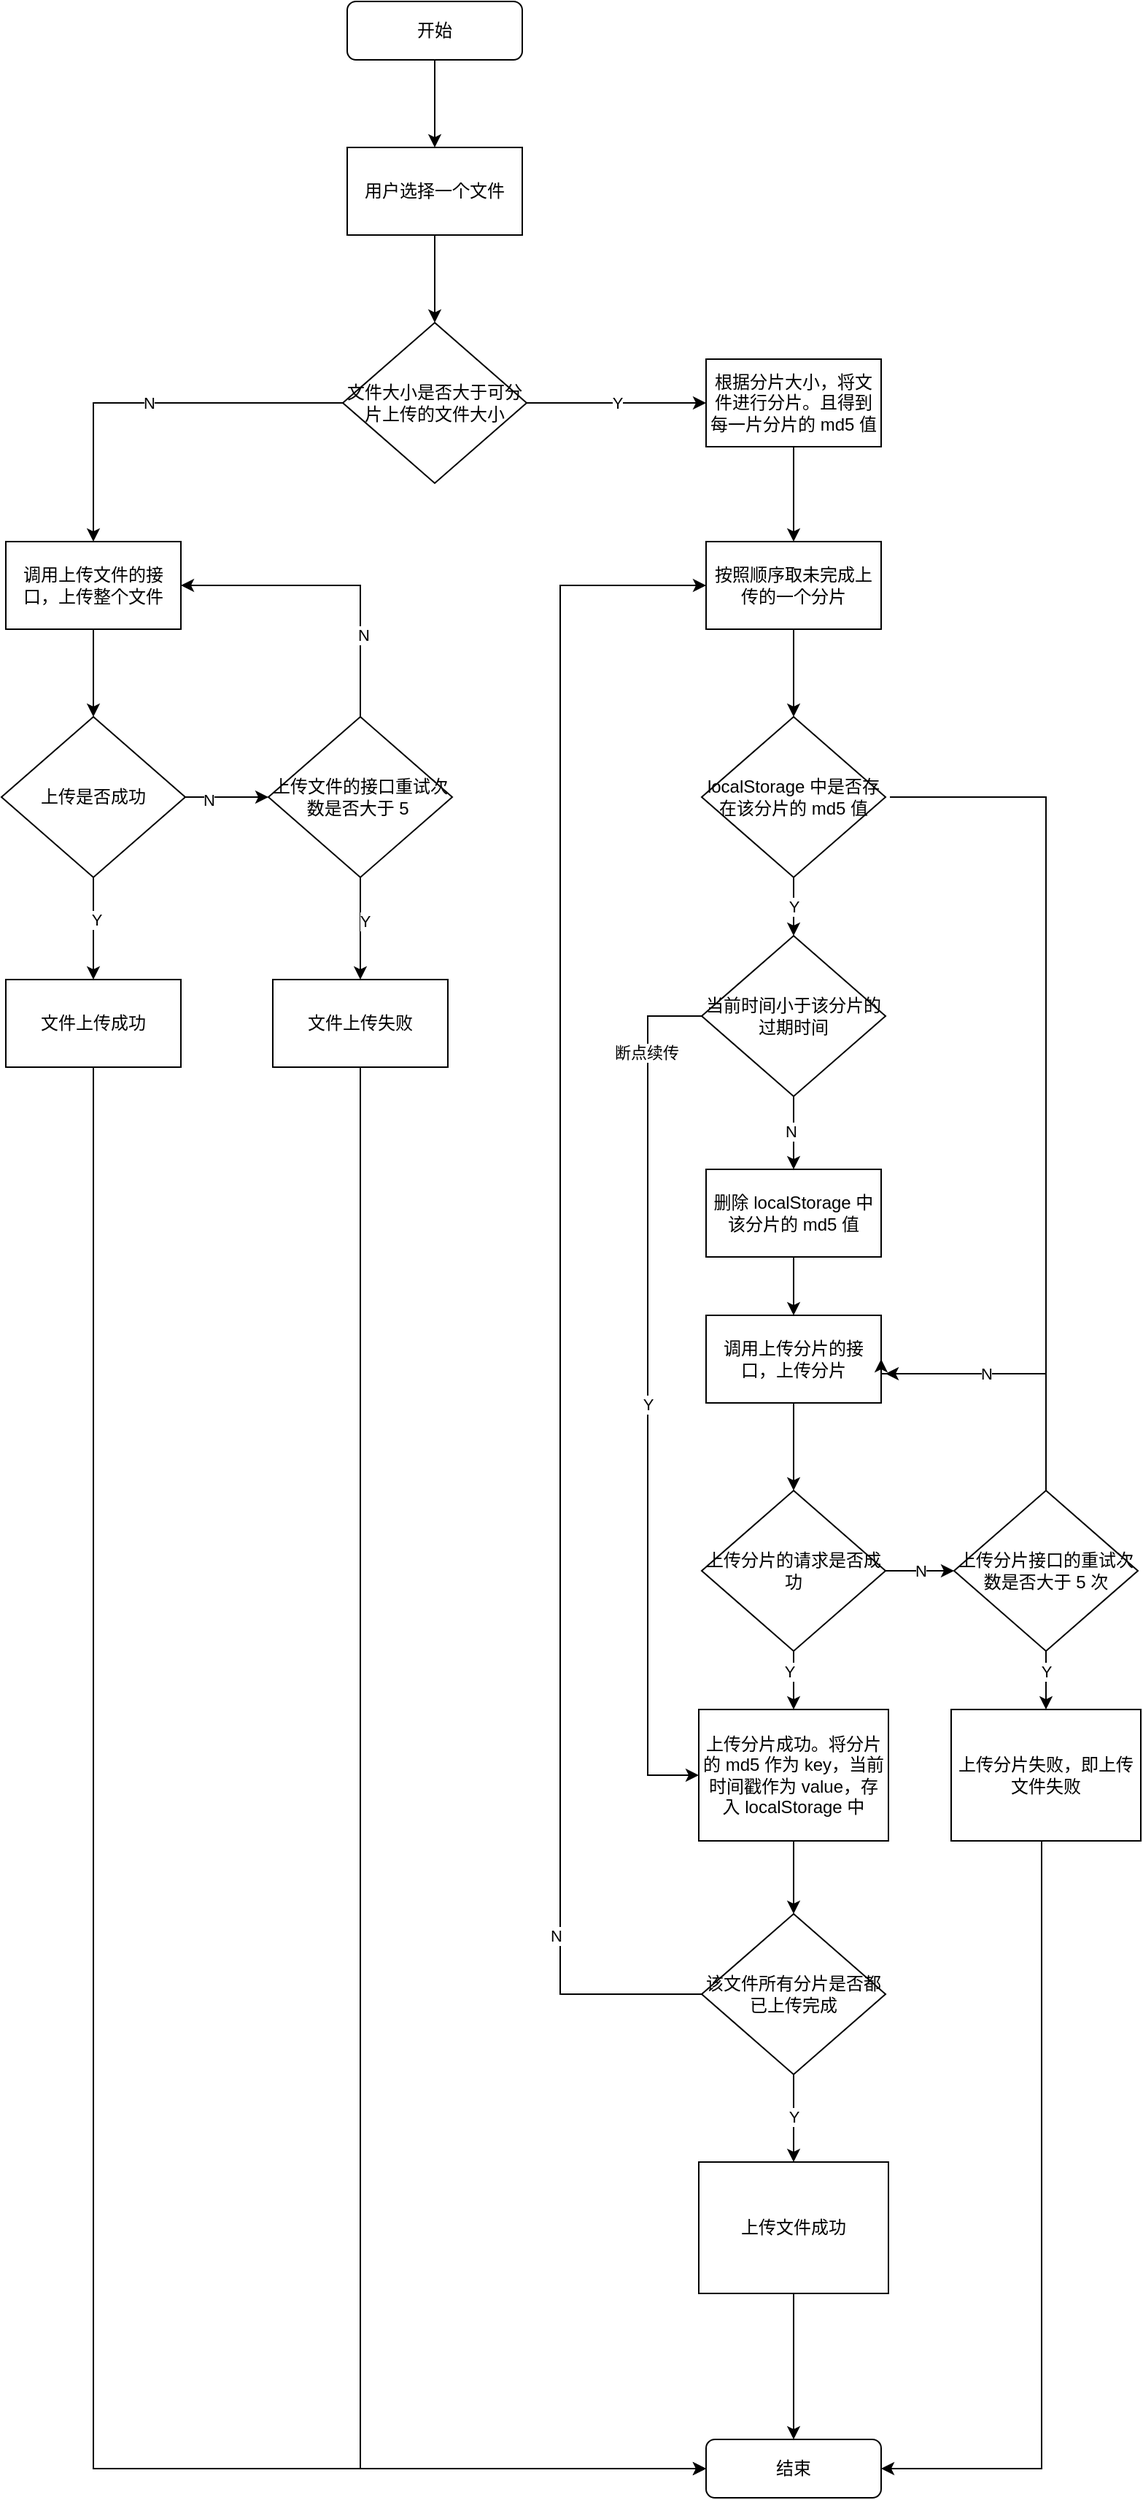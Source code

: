 <mxfile version="14.1.8" type="device"><diagram id="C5RBs43oDa-KdzZeNtuy" name="Page-1"><mxGraphModel dx="755" dy="560" grid="1" gridSize="10" guides="1" tooltips="1" connect="1" arrows="1" fold="1" page="1" pageScale="1" pageWidth="827" pageHeight="1169" math="0" shadow="0"><root><mxCell id="WIyWlLk6GJQsqaUBKTNV-0"/><mxCell id="WIyWlLk6GJQsqaUBKTNV-1" parent="WIyWlLk6GJQsqaUBKTNV-0"/><mxCell id="8X26uYVcyLV6GBEW_fsn-4" style="edgeStyle=orthogonalEdgeStyle;rounded=0;orthogonalLoop=1;jettySize=auto;html=1;exitX=0.5;exitY=1;exitDx=0;exitDy=0;entryX=0.5;entryY=0;entryDx=0;entryDy=0;" edge="1" parent="WIyWlLk6GJQsqaUBKTNV-1" source="WIyWlLk6GJQsqaUBKTNV-3" target="8X26uYVcyLV6GBEW_fsn-1"><mxGeometry relative="1" as="geometry"/></mxCell><mxCell id="WIyWlLk6GJQsqaUBKTNV-3" value="开始" style="rounded=1;whiteSpace=wrap;html=1;fontSize=12;glass=0;strokeWidth=1;shadow=0;" parent="WIyWlLk6GJQsqaUBKTNV-1" vertex="1"><mxGeometry x="354" y="20" width="120" height="40" as="geometry"/></mxCell><mxCell id="8X26uYVcyLV6GBEW_fsn-5" style="edgeStyle=orthogonalEdgeStyle;rounded=0;orthogonalLoop=1;jettySize=auto;html=1;entryX=0.5;entryY=0;entryDx=0;entryDy=0;" edge="1" parent="WIyWlLk6GJQsqaUBKTNV-1" source="8X26uYVcyLV6GBEW_fsn-1" target="8X26uYVcyLV6GBEW_fsn-2"><mxGeometry relative="1" as="geometry"/></mxCell><mxCell id="8X26uYVcyLV6GBEW_fsn-1" value="用户选择一个文件" style="rounded=0;whiteSpace=wrap;html=1;" vertex="1" parent="WIyWlLk6GJQsqaUBKTNV-1"><mxGeometry x="354" y="120" width="120" height="60" as="geometry"/></mxCell><mxCell id="8X26uYVcyLV6GBEW_fsn-6" value="N" style="edgeStyle=orthogonalEdgeStyle;rounded=0;orthogonalLoop=1;jettySize=auto;html=1;entryX=0.5;entryY=0;entryDx=0;entryDy=0;" edge="1" parent="WIyWlLk6GJQsqaUBKTNV-1" source="8X26uYVcyLV6GBEW_fsn-2" target="8X26uYVcyLV6GBEW_fsn-3"><mxGeometry relative="1" as="geometry"/></mxCell><mxCell id="8X26uYVcyLV6GBEW_fsn-25" value="Y" style="edgeStyle=orthogonalEdgeStyle;rounded=0;orthogonalLoop=1;jettySize=auto;html=1;entryX=0;entryY=0.5;entryDx=0;entryDy=0;" edge="1" parent="WIyWlLk6GJQsqaUBKTNV-1" source="8X26uYVcyLV6GBEW_fsn-2" target="8X26uYVcyLV6GBEW_fsn-24"><mxGeometry relative="1" as="geometry"/></mxCell><mxCell id="8X26uYVcyLV6GBEW_fsn-2" value="文件大小是否大于可分片上传的文件大小" style="rhombus;whiteSpace=wrap;html=1;" vertex="1" parent="WIyWlLk6GJQsqaUBKTNV-1"><mxGeometry x="351" y="240" width="126" height="110" as="geometry"/></mxCell><mxCell id="8X26uYVcyLV6GBEW_fsn-14" style="edgeStyle=orthogonalEdgeStyle;rounded=0;orthogonalLoop=1;jettySize=auto;html=1;entryX=0.5;entryY=0;entryDx=0;entryDy=0;" edge="1" parent="WIyWlLk6GJQsqaUBKTNV-1" source="8X26uYVcyLV6GBEW_fsn-3" target="8X26uYVcyLV6GBEW_fsn-7"><mxGeometry relative="1" as="geometry"/></mxCell><mxCell id="8X26uYVcyLV6GBEW_fsn-3" value="调用上传文件的接口，上传整个文件" style="rounded=0;whiteSpace=wrap;html=1;" vertex="1" parent="WIyWlLk6GJQsqaUBKTNV-1"><mxGeometry x="120" y="390" width="120" height="60" as="geometry"/></mxCell><mxCell id="8X26uYVcyLV6GBEW_fsn-15" value="" style="edgeStyle=orthogonalEdgeStyle;rounded=0;orthogonalLoop=1;jettySize=auto;html=1;" edge="1" parent="WIyWlLk6GJQsqaUBKTNV-1" source="8X26uYVcyLV6GBEW_fsn-7" target="8X26uYVcyLV6GBEW_fsn-8"><mxGeometry relative="1" as="geometry"/></mxCell><mxCell id="8X26uYVcyLV6GBEW_fsn-16" value="N" style="edgeLabel;html=1;align=center;verticalAlign=middle;resizable=0;points=[];" vertex="1" connectable="0" parent="8X26uYVcyLV6GBEW_fsn-15"><mxGeometry x="-0.462" y="-2" relative="1" as="geometry"><mxPoint as="offset"/></mxGeometry></mxCell><mxCell id="8X26uYVcyLV6GBEW_fsn-17" style="edgeStyle=orthogonalEdgeStyle;rounded=0;orthogonalLoop=1;jettySize=auto;html=1;entryX=0.5;entryY=0;entryDx=0;entryDy=0;" edge="1" parent="WIyWlLk6GJQsqaUBKTNV-1" source="8X26uYVcyLV6GBEW_fsn-7" target="8X26uYVcyLV6GBEW_fsn-12"><mxGeometry relative="1" as="geometry"/></mxCell><mxCell id="8X26uYVcyLV6GBEW_fsn-18" value="Y" style="edgeLabel;html=1;align=center;verticalAlign=middle;resizable=0;points=[];" vertex="1" connectable="0" parent="8X26uYVcyLV6GBEW_fsn-17"><mxGeometry x="-0.191" y="2" relative="1" as="geometry"><mxPoint as="offset"/></mxGeometry></mxCell><mxCell id="8X26uYVcyLV6GBEW_fsn-7" value="上传是否成功" style="rhombus;whiteSpace=wrap;html=1;" vertex="1" parent="WIyWlLk6GJQsqaUBKTNV-1"><mxGeometry x="117" y="510" width="126" height="110" as="geometry"/></mxCell><mxCell id="8X26uYVcyLV6GBEW_fsn-9" style="edgeStyle=orthogonalEdgeStyle;rounded=0;orthogonalLoop=1;jettySize=auto;html=1;entryX=1;entryY=0.5;entryDx=0;entryDy=0;" edge="1" parent="WIyWlLk6GJQsqaUBKTNV-1" source="8X26uYVcyLV6GBEW_fsn-8" target="8X26uYVcyLV6GBEW_fsn-3"><mxGeometry relative="1" as="geometry"><Array as="points"><mxPoint x="363" y="420"/></Array></mxGeometry></mxCell><mxCell id="8X26uYVcyLV6GBEW_fsn-10" value="N" style="edgeLabel;html=1;align=center;verticalAlign=middle;resizable=0;points=[];" vertex="1" connectable="0" parent="8X26uYVcyLV6GBEW_fsn-9"><mxGeometry x="-0.474" y="-2" relative="1" as="geometry"><mxPoint as="offset"/></mxGeometry></mxCell><mxCell id="8X26uYVcyLV6GBEW_fsn-19" style="edgeStyle=orthogonalEdgeStyle;rounded=0;orthogonalLoop=1;jettySize=auto;html=1;entryX=0.5;entryY=0;entryDx=0;entryDy=0;" edge="1" parent="WIyWlLk6GJQsqaUBKTNV-1" source="8X26uYVcyLV6GBEW_fsn-8" target="8X26uYVcyLV6GBEW_fsn-11"><mxGeometry relative="1" as="geometry"/></mxCell><mxCell id="8X26uYVcyLV6GBEW_fsn-20" value="Y" style="edgeLabel;html=1;align=center;verticalAlign=middle;resizable=0;points=[];" vertex="1" connectable="0" parent="8X26uYVcyLV6GBEW_fsn-19"><mxGeometry x="-0.143" y="3" relative="1" as="geometry"><mxPoint as="offset"/></mxGeometry></mxCell><mxCell id="8X26uYVcyLV6GBEW_fsn-8" value="上传文件的接口重试次数是否大于 5&amp;nbsp;" style="rhombus;whiteSpace=wrap;html=1;" vertex="1" parent="WIyWlLk6GJQsqaUBKTNV-1"><mxGeometry x="300" y="510" width="126" height="110" as="geometry"/></mxCell><mxCell id="8X26uYVcyLV6GBEW_fsn-55" style="edgeStyle=orthogonalEdgeStyle;rounded=0;orthogonalLoop=1;jettySize=auto;html=1;entryX=0;entryY=0.5;entryDx=0;entryDy=0;" edge="1" parent="WIyWlLk6GJQsqaUBKTNV-1" source="8X26uYVcyLV6GBEW_fsn-11" target="8X26uYVcyLV6GBEW_fsn-48"><mxGeometry relative="1" as="geometry"><Array as="points"><mxPoint x="363" y="1710"/></Array></mxGeometry></mxCell><mxCell id="8X26uYVcyLV6GBEW_fsn-11" value="文件上传失败" style="rounded=0;whiteSpace=wrap;html=1;" vertex="1" parent="WIyWlLk6GJQsqaUBKTNV-1"><mxGeometry x="303" y="690" width="120" height="60" as="geometry"/></mxCell><mxCell id="8X26uYVcyLV6GBEW_fsn-56" style="edgeStyle=orthogonalEdgeStyle;rounded=0;orthogonalLoop=1;jettySize=auto;html=1;entryX=0;entryY=0.5;entryDx=0;entryDy=0;" edge="1" parent="WIyWlLk6GJQsqaUBKTNV-1" source="8X26uYVcyLV6GBEW_fsn-12" target="8X26uYVcyLV6GBEW_fsn-48"><mxGeometry relative="1" as="geometry"><Array as="points"><mxPoint x="180" y="1710"/></Array></mxGeometry></mxCell><mxCell id="8X26uYVcyLV6GBEW_fsn-12" value="文件上传成功" style="rounded=0;whiteSpace=wrap;html=1;" vertex="1" parent="WIyWlLk6GJQsqaUBKTNV-1"><mxGeometry x="120" y="690" width="120" height="60" as="geometry"/></mxCell><mxCell id="8X26uYVcyLV6GBEW_fsn-27" style="edgeStyle=orthogonalEdgeStyle;rounded=0;orthogonalLoop=1;jettySize=auto;html=1;entryX=0.5;entryY=0;entryDx=0;entryDy=0;" edge="1" parent="WIyWlLk6GJQsqaUBKTNV-1" source="8X26uYVcyLV6GBEW_fsn-24" target="8X26uYVcyLV6GBEW_fsn-26"><mxGeometry relative="1" as="geometry"/></mxCell><mxCell id="8X26uYVcyLV6GBEW_fsn-24" value="根据分片大小，将文件进行分片。且得到每一片分片的 md5 值" style="rounded=0;whiteSpace=wrap;html=1;" vertex="1" parent="WIyWlLk6GJQsqaUBKTNV-1"><mxGeometry x="600" y="265" width="120" height="60" as="geometry"/></mxCell><mxCell id="8X26uYVcyLV6GBEW_fsn-29" style="edgeStyle=orthogonalEdgeStyle;rounded=0;orthogonalLoop=1;jettySize=auto;html=1;entryX=0.5;entryY=0;entryDx=0;entryDy=0;" edge="1" parent="WIyWlLk6GJQsqaUBKTNV-1" source="8X26uYVcyLV6GBEW_fsn-26" target="8X26uYVcyLV6GBEW_fsn-28"><mxGeometry relative="1" as="geometry"/></mxCell><mxCell id="8X26uYVcyLV6GBEW_fsn-26" value="按照顺序取未完成上传的一个分片" style="rounded=0;whiteSpace=wrap;html=1;" vertex="1" parent="WIyWlLk6GJQsqaUBKTNV-1"><mxGeometry x="600" y="390" width="120" height="60" as="geometry"/></mxCell><mxCell id="8X26uYVcyLV6GBEW_fsn-31" value="Y" style="edgeStyle=orthogonalEdgeStyle;rounded=0;orthogonalLoop=1;jettySize=auto;html=1;entryX=0.5;entryY=0;entryDx=0;entryDy=0;" edge="1" parent="WIyWlLk6GJQsqaUBKTNV-1" source="8X26uYVcyLV6GBEW_fsn-28" target="8X26uYVcyLV6GBEW_fsn-30"><mxGeometry relative="1" as="geometry"/></mxCell><mxCell id="8X26uYVcyLV6GBEW_fsn-58" style="edgeStyle=orthogonalEdgeStyle;rounded=0;orthogonalLoop=1;jettySize=auto;html=1;entryX=1;entryY=0.5;entryDx=0;entryDy=0;exitX=1;exitY=0.5;exitDx=0;exitDy=0;" edge="1" parent="WIyWlLk6GJQsqaUBKTNV-1"><mxGeometry relative="1" as="geometry"><mxPoint x="723" y="960" as="targetPoint"/><mxPoint x="726" y="565" as="sourcePoint"/><Array as="points"><mxPoint x="833" y="565"/><mxPoint x="833" y="960"/></Array></mxGeometry></mxCell><mxCell id="8X26uYVcyLV6GBEW_fsn-28" value="localStorage 中是否存在该分片的 md5 值" style="rhombus;whiteSpace=wrap;html=1;" vertex="1" parent="WIyWlLk6GJQsqaUBKTNV-1"><mxGeometry x="597" y="510" width="126" height="110" as="geometry"/></mxCell><mxCell id="8X26uYVcyLV6GBEW_fsn-33" style="edgeStyle=orthogonalEdgeStyle;rounded=0;orthogonalLoop=1;jettySize=auto;html=1;entryX=0.5;entryY=0;entryDx=0;entryDy=0;" edge="1" parent="WIyWlLk6GJQsqaUBKTNV-1" source="8X26uYVcyLV6GBEW_fsn-30" target="8X26uYVcyLV6GBEW_fsn-32"><mxGeometry relative="1" as="geometry"/></mxCell><mxCell id="8X26uYVcyLV6GBEW_fsn-61" value="N" style="edgeLabel;html=1;align=center;verticalAlign=middle;resizable=0;points=[];" vertex="1" connectable="0" parent="8X26uYVcyLV6GBEW_fsn-33"><mxGeometry x="-0.033" y="-2" relative="1" as="geometry"><mxPoint as="offset"/></mxGeometry></mxCell><mxCell id="8X26uYVcyLV6GBEW_fsn-59" style="edgeStyle=orthogonalEdgeStyle;rounded=0;orthogonalLoop=1;jettySize=auto;html=1;entryX=0;entryY=0.5;entryDx=0;entryDy=0;" edge="1" parent="WIyWlLk6GJQsqaUBKTNV-1" source="8X26uYVcyLV6GBEW_fsn-30" target="8X26uYVcyLV6GBEW_fsn-42"><mxGeometry relative="1" as="geometry"><mxPoint x="560" y="1240" as="targetPoint"/><Array as="points"><mxPoint x="560" y="715"/><mxPoint x="560" y="1235"/></Array></mxGeometry></mxCell><mxCell id="8X26uYVcyLV6GBEW_fsn-62" value="Y" style="edgeLabel;html=1;align=center;verticalAlign=middle;resizable=0;points=[];" vertex="1" connectable="0" parent="8X26uYVcyLV6GBEW_fsn-59"><mxGeometry x="0.006" y="3" relative="1" as="geometry"><mxPoint x="-3" y="4.5" as="offset"/></mxGeometry></mxCell><mxCell id="8X26uYVcyLV6GBEW_fsn-64" value="断点续传" style="edgeLabel;html=1;align=center;verticalAlign=middle;resizable=0;points=[];" vertex="1" connectable="0" parent="8X26uYVcyLV6GBEW_fsn-59"><mxGeometry x="-0.793" y="-1" relative="1" as="geometry"><mxPoint as="offset"/></mxGeometry></mxCell><mxCell id="8X26uYVcyLV6GBEW_fsn-30" value="当前时间小于该分片的过期时间" style="rhombus;whiteSpace=wrap;html=1;" vertex="1" parent="WIyWlLk6GJQsqaUBKTNV-1"><mxGeometry x="597" y="660" width="126" height="110" as="geometry"/></mxCell><mxCell id="8X26uYVcyLV6GBEW_fsn-35" style="edgeStyle=orthogonalEdgeStyle;rounded=0;orthogonalLoop=1;jettySize=auto;html=1;entryX=0.5;entryY=0;entryDx=0;entryDy=0;" edge="1" parent="WIyWlLk6GJQsqaUBKTNV-1" source="8X26uYVcyLV6GBEW_fsn-32" target="8X26uYVcyLV6GBEW_fsn-34"><mxGeometry relative="1" as="geometry"/></mxCell><mxCell id="8X26uYVcyLV6GBEW_fsn-32" value="删除 localStorage 中该分片的 md5 值" style="rounded=0;whiteSpace=wrap;html=1;" vertex="1" parent="WIyWlLk6GJQsqaUBKTNV-1"><mxGeometry x="600" y="820" width="120" height="60" as="geometry"/></mxCell><mxCell id="8X26uYVcyLV6GBEW_fsn-40" style="edgeStyle=orthogonalEdgeStyle;rounded=0;orthogonalLoop=1;jettySize=auto;html=1;entryX=0.5;entryY=0;entryDx=0;entryDy=0;" edge="1" parent="WIyWlLk6GJQsqaUBKTNV-1" source="8X26uYVcyLV6GBEW_fsn-34" target="8X26uYVcyLV6GBEW_fsn-36"><mxGeometry relative="1" as="geometry"/></mxCell><mxCell id="8X26uYVcyLV6GBEW_fsn-34" value="调用上传分片的接口，上传分片" style="rounded=0;whiteSpace=wrap;html=1;" vertex="1" parent="WIyWlLk6GJQsqaUBKTNV-1"><mxGeometry x="600" y="920" width="120" height="60" as="geometry"/></mxCell><mxCell id="8X26uYVcyLV6GBEW_fsn-41" value="N" style="edgeStyle=orthogonalEdgeStyle;rounded=0;orthogonalLoop=1;jettySize=auto;html=1;exitX=1;exitY=0.5;exitDx=0;exitDy=0;entryX=0;entryY=0.5;entryDx=0;entryDy=0;" edge="1" parent="WIyWlLk6GJQsqaUBKTNV-1" source="8X26uYVcyLV6GBEW_fsn-36" target="8X26uYVcyLV6GBEW_fsn-37"><mxGeometry relative="1" as="geometry"/></mxCell><mxCell id="8X26uYVcyLV6GBEW_fsn-43" style="edgeStyle=orthogonalEdgeStyle;rounded=0;orthogonalLoop=1;jettySize=auto;html=1;entryX=0.5;entryY=0;entryDx=0;entryDy=0;" edge="1" parent="WIyWlLk6GJQsqaUBKTNV-1" source="8X26uYVcyLV6GBEW_fsn-36" target="8X26uYVcyLV6GBEW_fsn-42"><mxGeometry relative="1" as="geometry"/></mxCell><mxCell id="8X26uYVcyLV6GBEW_fsn-65" value="Y" style="edgeLabel;html=1;align=center;verticalAlign=middle;resizable=0;points=[];" vertex="1" connectable="0" parent="8X26uYVcyLV6GBEW_fsn-43"><mxGeometry x="-0.333" y="-3" relative="1" as="geometry"><mxPoint as="offset"/></mxGeometry></mxCell><mxCell id="8X26uYVcyLV6GBEW_fsn-36" value="上传分片的请求是否成功" style="rhombus;whiteSpace=wrap;html=1;" vertex="1" parent="WIyWlLk6GJQsqaUBKTNV-1"><mxGeometry x="597" y="1040" width="126" height="110" as="geometry"/></mxCell><mxCell id="8X26uYVcyLV6GBEW_fsn-38" style="edgeStyle=orthogonalEdgeStyle;rounded=0;orthogonalLoop=1;jettySize=auto;html=1;entryX=1;entryY=0.5;entryDx=0;entryDy=0;" edge="1" parent="WIyWlLk6GJQsqaUBKTNV-1" source="8X26uYVcyLV6GBEW_fsn-37" target="8X26uYVcyLV6GBEW_fsn-34"><mxGeometry relative="1" as="geometry"><Array as="points"><mxPoint x="833" y="960"/></Array></mxGeometry></mxCell><mxCell id="8X26uYVcyLV6GBEW_fsn-39" value="N" style="edgeLabel;html=1;align=center;verticalAlign=middle;resizable=0;points=[];" vertex="1" connectable="0" parent="8X26uYVcyLV6GBEW_fsn-38"><mxGeometry x="0.199" relative="1" as="geometry"><mxPoint as="offset"/></mxGeometry></mxCell><mxCell id="8X26uYVcyLV6GBEW_fsn-47" style="edgeStyle=orthogonalEdgeStyle;rounded=0;orthogonalLoop=1;jettySize=auto;html=1;entryX=0.5;entryY=0;entryDx=0;entryDy=0;" edge="1" parent="WIyWlLk6GJQsqaUBKTNV-1" source="8X26uYVcyLV6GBEW_fsn-37" target="8X26uYVcyLV6GBEW_fsn-46"><mxGeometry relative="1" as="geometry"/></mxCell><mxCell id="8X26uYVcyLV6GBEW_fsn-66" value="Y" style="edgeLabel;html=1;align=center;verticalAlign=middle;resizable=0;points=[];" vertex="1" connectable="0" parent="8X26uYVcyLV6GBEW_fsn-47"><mxGeometry x="-0.292" relative="1" as="geometry"><mxPoint as="offset"/></mxGeometry></mxCell><mxCell id="8X26uYVcyLV6GBEW_fsn-37" value="上传分片接口的重试次数是否大于 5 次" style="rhombus;whiteSpace=wrap;html=1;" vertex="1" parent="WIyWlLk6GJQsqaUBKTNV-1"><mxGeometry x="770" y="1040" width="126" height="110" as="geometry"/></mxCell><mxCell id="8X26uYVcyLV6GBEW_fsn-50" style="edgeStyle=orthogonalEdgeStyle;rounded=0;orthogonalLoop=1;jettySize=auto;html=1;entryX=0.5;entryY=0;entryDx=0;entryDy=0;" edge="1" parent="WIyWlLk6GJQsqaUBKTNV-1" source="8X26uYVcyLV6GBEW_fsn-42" target="8X26uYVcyLV6GBEW_fsn-44"><mxGeometry relative="1" as="geometry"/></mxCell><mxCell id="8X26uYVcyLV6GBEW_fsn-42" value="上传分片成功。将分片的 md5 作为 key，当前时间戳作为 value，存入 localStorage 中" style="rounded=0;whiteSpace=wrap;html=1;" vertex="1" parent="WIyWlLk6GJQsqaUBKTNV-1"><mxGeometry x="595" y="1190" width="130" height="90" as="geometry"/></mxCell><mxCell id="8X26uYVcyLV6GBEW_fsn-45" style="edgeStyle=orthogonalEdgeStyle;rounded=0;orthogonalLoop=1;jettySize=auto;html=1;entryX=0;entryY=0.5;entryDx=0;entryDy=0;" edge="1" parent="WIyWlLk6GJQsqaUBKTNV-1" source="8X26uYVcyLV6GBEW_fsn-44" target="8X26uYVcyLV6GBEW_fsn-26"><mxGeometry relative="1" as="geometry"><Array as="points"><mxPoint x="500" y="1385"/><mxPoint x="500" y="420"/></Array></mxGeometry></mxCell><mxCell id="8X26uYVcyLV6GBEW_fsn-51" value="N" style="edgeLabel;html=1;align=center;verticalAlign=middle;resizable=0;points=[];" vertex="1" connectable="0" parent="8X26uYVcyLV6GBEW_fsn-45"><mxGeometry x="-0.764" y="3" relative="1" as="geometry"><mxPoint as="offset"/></mxGeometry></mxCell><mxCell id="8X26uYVcyLV6GBEW_fsn-53" style="edgeStyle=orthogonalEdgeStyle;rounded=0;orthogonalLoop=1;jettySize=auto;html=1;entryX=0.5;entryY=0;entryDx=0;entryDy=0;" edge="1" parent="WIyWlLk6GJQsqaUBKTNV-1" source="8X26uYVcyLV6GBEW_fsn-44" target="8X26uYVcyLV6GBEW_fsn-52"><mxGeometry relative="1" as="geometry"/></mxCell><mxCell id="8X26uYVcyLV6GBEW_fsn-67" value="Y" style="edgeLabel;html=1;align=center;verticalAlign=middle;resizable=0;points=[];" vertex="1" connectable="0" parent="8X26uYVcyLV6GBEW_fsn-53"><mxGeometry x="-0.028" y="-3" relative="1" as="geometry"><mxPoint x="3" as="offset"/></mxGeometry></mxCell><mxCell id="8X26uYVcyLV6GBEW_fsn-44" value="该文件所有分片是否都已上传完成" style="rhombus;whiteSpace=wrap;html=1;" vertex="1" parent="WIyWlLk6GJQsqaUBKTNV-1"><mxGeometry x="597" y="1330" width="126" height="110" as="geometry"/></mxCell><mxCell id="8X26uYVcyLV6GBEW_fsn-49" style="edgeStyle=orthogonalEdgeStyle;rounded=0;orthogonalLoop=1;jettySize=auto;html=1;entryX=1;entryY=0.5;entryDx=0;entryDy=0;" edge="1" parent="WIyWlLk6GJQsqaUBKTNV-1" source="8X26uYVcyLV6GBEW_fsn-46" target="8X26uYVcyLV6GBEW_fsn-48"><mxGeometry relative="1" as="geometry"><Array as="points"><mxPoint x="830" y="1710"/></Array></mxGeometry></mxCell><mxCell id="8X26uYVcyLV6GBEW_fsn-46" value="上传分片失败，即上传文件失败" style="rounded=0;whiteSpace=wrap;html=1;" vertex="1" parent="WIyWlLk6GJQsqaUBKTNV-1"><mxGeometry x="768" y="1190" width="130" height="90" as="geometry"/></mxCell><mxCell id="8X26uYVcyLV6GBEW_fsn-48" value="结束" style="rounded=1;whiteSpace=wrap;html=1;fontSize=12;glass=0;strokeWidth=1;shadow=0;" vertex="1" parent="WIyWlLk6GJQsqaUBKTNV-1"><mxGeometry x="600" y="1690" width="120" height="40" as="geometry"/></mxCell><mxCell id="8X26uYVcyLV6GBEW_fsn-54" style="edgeStyle=orthogonalEdgeStyle;rounded=0;orthogonalLoop=1;jettySize=auto;html=1;entryX=0.5;entryY=0;entryDx=0;entryDy=0;" edge="1" parent="WIyWlLk6GJQsqaUBKTNV-1" source="8X26uYVcyLV6GBEW_fsn-52" target="8X26uYVcyLV6GBEW_fsn-48"><mxGeometry relative="1" as="geometry"/></mxCell><mxCell id="8X26uYVcyLV6GBEW_fsn-52" value="上传文件成功" style="rounded=0;whiteSpace=wrap;html=1;" vertex="1" parent="WIyWlLk6GJQsqaUBKTNV-1"><mxGeometry x="595" y="1500" width="130" height="90" as="geometry"/></mxCell></root></mxGraphModel></diagram></mxfile>